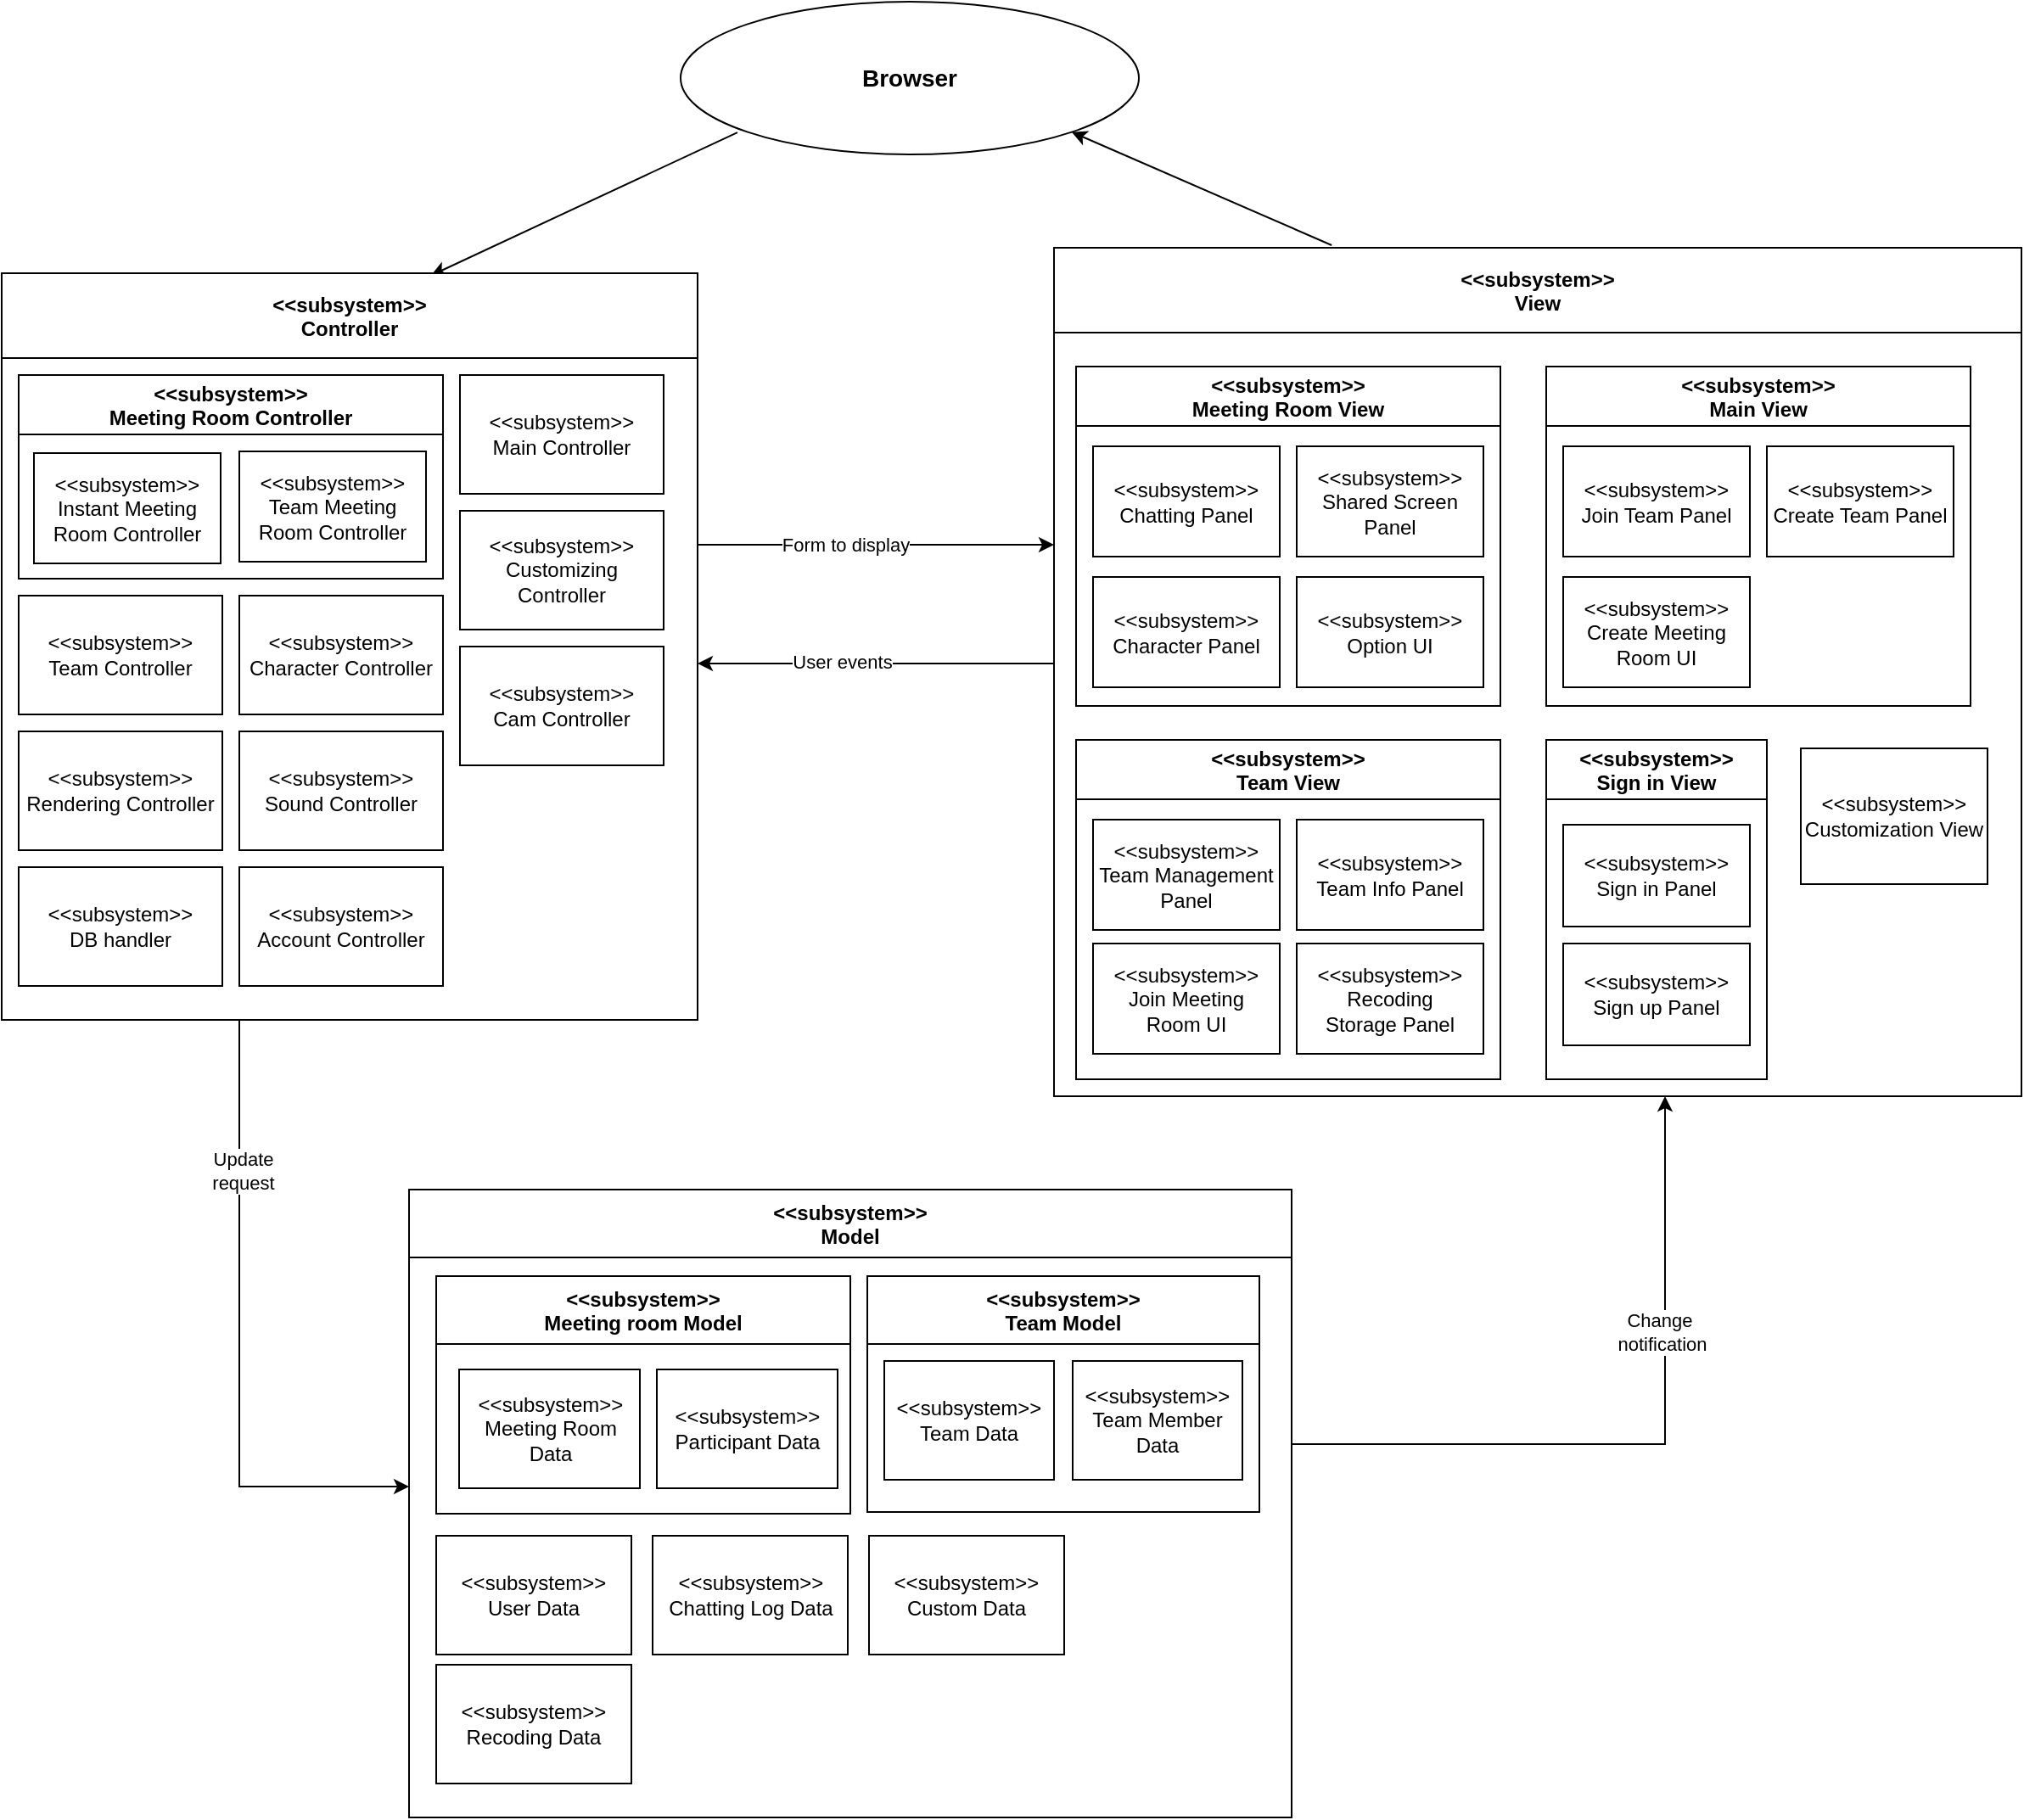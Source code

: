 <mxfile version="14.7.6" type="github">
  <diagram id="6Cmy_OJPE_gC6r0TOcEK" name="Page-1">
    <mxGraphModel dx="2249" dy="762" grid="1" gridSize="10" guides="1" tooltips="1" connect="1" arrows="1" fold="1" page="1" pageScale="1" pageWidth="827" pageHeight="1169" math="0" shadow="0">
      <root>
        <mxCell id="0" />
        <mxCell id="1" parent="0" />
        <mxCell id="LpMyZovRpZkSS5u4zfX3-6" style="orthogonalLoop=1;jettySize=auto;html=1;entryX=1;entryY=1;entryDx=0;entryDy=0;exitX=0.287;exitY=-0.003;exitDx=0;exitDy=0;exitPerimeter=0;" parent="1" source="LpMyZovRpZkSS5u4zfX3-38" target="LpMyZovRpZkSS5u4zfX3-4" edge="1">
          <mxGeometry relative="1" as="geometry">
            <mxPoint x="595" y="220" as="sourcePoint" />
          </mxGeometry>
        </mxCell>
        <mxCell id="LpMyZovRpZkSS5u4zfX3-7" style="edgeStyle=none;orthogonalLoop=1;jettySize=auto;html=1;exitX=0.124;exitY=0.856;exitDx=0;exitDy=0;exitPerimeter=0;entryX=0.617;entryY=0.003;entryDx=0;entryDy=0;entryPerimeter=0;" parent="1" source="LpMyZovRpZkSS5u4zfX3-4" target="LpMyZovRpZkSS5u4zfX3-31" edge="1">
          <mxGeometry relative="1" as="geometry">
            <mxPoint x="183.98" y="221.1" as="targetPoint" />
          </mxGeometry>
        </mxCell>
        <mxCell id="LpMyZovRpZkSS5u4zfX3-4" value="&lt;font style=&quot;font-size: 14px&quot;&gt;&lt;b&gt;Browser&lt;/b&gt;&lt;/font&gt;" style="ellipse;whiteSpace=wrap;html=1;" parent="1" vertex="1">
          <mxGeometry x="210" y="50" width="270" height="90" as="geometry" />
        </mxCell>
        <mxCell id="vep_De73C5PHQTmgVMdR-10" style="edgeStyle=orthogonalEdgeStyle;rounded=0;orthogonalLoop=1;jettySize=auto;html=1;" parent="1" source="LpMyZovRpZkSS5u4zfX3-31" target="LpMyZovRpZkSS5u4zfX3-39" edge="1">
          <mxGeometry relative="1" as="geometry">
            <Array as="points">
              <mxPoint x="-50" y="925" />
            </Array>
          </mxGeometry>
        </mxCell>
        <mxCell id="vep_De73C5PHQTmgVMdR-11" value="Update&lt;br&gt;request" style="edgeLabel;html=1;align=center;verticalAlign=middle;resizable=0;points=[];" parent="vep_De73C5PHQTmgVMdR-10" vertex="1" connectable="0">
          <mxGeometry x="-0.528" y="2" relative="1" as="geometry">
            <mxPoint as="offset" />
          </mxGeometry>
        </mxCell>
        <mxCell id="vep_De73C5PHQTmgVMdR-12" style="edgeStyle=orthogonalEdgeStyle;rounded=0;orthogonalLoop=1;jettySize=auto;html=1;" parent="1" source="LpMyZovRpZkSS5u4zfX3-31" target="LpMyZovRpZkSS5u4zfX3-38" edge="1">
          <mxGeometry relative="1" as="geometry">
            <Array as="points">
              <mxPoint x="410" y="370" />
              <mxPoint x="410" y="370" />
            </Array>
          </mxGeometry>
        </mxCell>
        <mxCell id="vep_De73C5PHQTmgVMdR-13" value="Form to display" style="edgeLabel;html=1;align=center;verticalAlign=middle;resizable=0;points=[];" parent="vep_De73C5PHQTmgVMdR-12" vertex="1" connectable="0">
          <mxGeometry x="-0.347" relative="1" as="geometry">
            <mxPoint x="18" as="offset" />
          </mxGeometry>
        </mxCell>
        <mxCell id="LpMyZovRpZkSS5u4zfX3-31" value="&lt;&lt;subsystem&gt;&gt;&#xa;Controller" style="swimlane;startSize=50;" parent="1" vertex="1">
          <mxGeometry x="-190" y="210" width="410" height="440" as="geometry" />
        </mxCell>
        <mxCell id="LpMyZovRpZkSS5u4zfX3-66" value="&amp;lt;&amp;lt;subsystem&amp;gt;&amp;gt;&lt;br&gt;Rendering Controller" style="whiteSpace=wrap;html=1;" parent="LpMyZovRpZkSS5u4zfX3-31" vertex="1">
          <mxGeometry x="10" y="270" width="120" height="70" as="geometry" />
        </mxCell>
        <mxCell id="LpMyZovRpZkSS5u4zfX3-67" value="&amp;lt;&amp;lt;subsystem&amp;gt;&amp;gt;&lt;br&gt;Cam Controller" style="whiteSpace=wrap;html=1;" parent="LpMyZovRpZkSS5u4zfX3-31" vertex="1">
          <mxGeometry x="270" y="220" width="120" height="70" as="geometry" />
        </mxCell>
        <mxCell id="LpMyZovRpZkSS5u4zfX3-68" value="&amp;lt;&amp;lt;subsystem&amp;gt;&amp;gt;&lt;br&gt;Sound Controller" style="whiteSpace=wrap;html=1;" parent="LpMyZovRpZkSS5u4zfX3-31" vertex="1">
          <mxGeometry x="140" y="270" width="120" height="70" as="geometry" />
        </mxCell>
        <mxCell id="Wo7y8Mavbgrlb9PrF5e9-1" value="&amp;lt;&amp;lt;subsystem&amp;gt;&amp;gt;&lt;br&gt;Customizing Controller" style="whiteSpace=wrap;html=1;" parent="LpMyZovRpZkSS5u4zfX3-31" vertex="1">
          <mxGeometry x="270" y="140" width="120" height="70" as="geometry" />
        </mxCell>
        <mxCell id="Wo7y8Mavbgrlb9PrF5e9-2" value="&amp;lt;&amp;lt;subsystem&amp;gt;&amp;gt;&lt;br&gt;Main Controller" style="whiteSpace=wrap;html=1;" parent="LpMyZovRpZkSS5u4zfX3-31" vertex="1">
          <mxGeometry x="270" y="60" width="120" height="70" as="geometry" />
        </mxCell>
        <mxCell id="Wo7y8Mavbgrlb9PrF5e9-4" value="&amp;lt;&amp;lt;subsystem&amp;gt;&amp;gt;&lt;br&gt;Character Controller" style="whiteSpace=wrap;html=1;" parent="LpMyZovRpZkSS5u4zfX3-31" vertex="1">
          <mxGeometry x="140" y="190" width="120" height="70" as="geometry" />
        </mxCell>
        <mxCell id="wee3c2WqPa5s1IGmSt6Y-1" value="&lt;&lt;subsystem&gt;&gt;&#xa;Meeting Room Controller" style="swimlane;startSize=35;" parent="LpMyZovRpZkSS5u4zfX3-31" vertex="1">
          <mxGeometry x="10" y="60" width="250" height="120" as="geometry" />
        </mxCell>
        <mxCell id="wee3c2WqPa5s1IGmSt6Y-2" value="&amp;lt;&amp;lt;subsystem&amp;gt;&amp;gt;&lt;br&gt;Instant Meeting Room Controller" style="whiteSpace=wrap;html=1;" parent="wee3c2WqPa5s1IGmSt6Y-1" vertex="1">
          <mxGeometry x="9" y="46" width="110" height="65" as="geometry" />
        </mxCell>
        <mxCell id="wee3c2WqPa5s1IGmSt6Y-3" style="edgeStyle=none;orthogonalLoop=1;jettySize=auto;html=1;exitX=1;exitY=0.5;exitDx=0;exitDy=0;" parent="wee3c2WqPa5s1IGmSt6Y-1" source="wee3c2WqPa5s1IGmSt6Y-2" target="wee3c2WqPa5s1IGmSt6Y-2" edge="1">
          <mxGeometry relative="1" as="geometry" />
        </mxCell>
        <mxCell id="wee3c2WqPa5s1IGmSt6Y-6" value="&amp;lt;&amp;lt;subsystem&amp;gt;&amp;gt;&lt;br&gt;Team Meeting Room Controller" style="whiteSpace=wrap;html=1;" parent="wee3c2WqPa5s1IGmSt6Y-1" vertex="1">
          <mxGeometry x="130" y="45" width="110" height="65" as="geometry" />
        </mxCell>
        <mxCell id="wee3c2WqPa5s1IGmSt6Y-7" value="&amp;lt;&amp;lt;subsystem&amp;gt;&amp;gt;&lt;br&gt;DB handler" style="whiteSpace=wrap;html=1;" parent="LpMyZovRpZkSS5u4zfX3-31" vertex="1">
          <mxGeometry x="10" y="350" width="120" height="70" as="geometry" />
        </mxCell>
        <mxCell id="wee3c2WqPa5s1IGmSt6Y-8" value="&amp;lt;&amp;lt;subsystem&amp;gt;&amp;gt;&lt;br&gt;Team Controller" style="whiteSpace=wrap;html=1;" parent="LpMyZovRpZkSS5u4zfX3-31" vertex="1">
          <mxGeometry x="10" y="190" width="120" height="70" as="geometry" />
        </mxCell>
        <mxCell id="wee3c2WqPa5s1IGmSt6Y-84" value="&amp;lt;&amp;lt;subsystem&amp;gt;&amp;gt;&lt;br&gt;Account Controller" style="whiteSpace=wrap;html=1;" parent="LpMyZovRpZkSS5u4zfX3-31" vertex="1">
          <mxGeometry x="140" y="350" width="120" height="70" as="geometry" />
        </mxCell>
        <mxCell id="vep_De73C5PHQTmgVMdR-14" style="edgeStyle=orthogonalEdgeStyle;rounded=0;orthogonalLoop=1;jettySize=auto;html=1;" parent="1" source="LpMyZovRpZkSS5u4zfX3-38" target="LpMyZovRpZkSS5u4zfX3-31" edge="1">
          <mxGeometry relative="1" as="geometry">
            <Array as="points">
              <mxPoint x="400" y="440" />
              <mxPoint x="400" y="440" />
            </Array>
          </mxGeometry>
        </mxCell>
        <mxCell id="vep_De73C5PHQTmgVMdR-15" value="User events" style="edgeLabel;html=1;align=center;verticalAlign=middle;resizable=0;points=[];" parent="vep_De73C5PHQTmgVMdR-14" vertex="1" connectable="0">
          <mxGeometry x="0.253" y="-1" relative="1" as="geometry">
            <mxPoint x="6" as="offset" />
          </mxGeometry>
        </mxCell>
        <mxCell id="LpMyZovRpZkSS5u4zfX3-38" value="&lt;&lt;subsystem&gt;&gt;&#xa;View" style="swimlane;startSize=50;" parent="1" vertex="1">
          <mxGeometry x="430" y="195" width="570" height="500" as="geometry" />
        </mxCell>
        <mxCell id="LpMyZovRpZkSS5u4zfX3-93" value="&lt;&lt;subsystem&gt;&gt;&#xa;Meeting Room View" style="swimlane;startSize=35;" parent="LpMyZovRpZkSS5u4zfX3-38" vertex="1">
          <mxGeometry x="13" y="70" width="250" height="200" as="geometry" />
        </mxCell>
        <mxCell id="LpMyZovRpZkSS5u4zfX3-94" value="&amp;lt;&amp;lt;subsystem&amp;gt;&amp;gt;&lt;br&gt;Chatting Panel" style="whiteSpace=wrap;html=1;" parent="LpMyZovRpZkSS5u4zfX3-93" vertex="1">
          <mxGeometry x="10" y="47" width="110" height="65" as="geometry" />
        </mxCell>
        <mxCell id="LpMyZovRpZkSS5u4zfX3-96" style="edgeStyle=none;orthogonalLoop=1;jettySize=auto;html=1;exitX=1;exitY=0.5;exitDx=0;exitDy=0;" parent="LpMyZovRpZkSS5u4zfX3-93" source="LpMyZovRpZkSS5u4zfX3-94" target="LpMyZovRpZkSS5u4zfX3-94" edge="1">
          <mxGeometry relative="1" as="geometry" />
        </mxCell>
        <mxCell id="Wo7y8Mavbgrlb9PrF5e9-7" value="&amp;lt;&amp;lt;subsystem&amp;gt;&amp;gt;&lt;br&gt;Shared Screen Panel" style="whiteSpace=wrap;html=1;" parent="LpMyZovRpZkSS5u4zfX3-93" vertex="1">
          <mxGeometry x="130" y="47" width="110" height="65" as="geometry" />
        </mxCell>
        <mxCell id="Wo7y8Mavbgrlb9PrF5e9-8" value="&amp;lt;&amp;lt;subsystem&amp;gt;&amp;gt;&lt;br&gt;Character Panel" style="whiteSpace=wrap;html=1;" parent="LpMyZovRpZkSS5u4zfX3-93" vertex="1">
          <mxGeometry x="10" y="124" width="110" height="65" as="geometry" />
        </mxCell>
        <mxCell id="Wo7y8Mavbgrlb9PrF5e9-9" value="&amp;lt;&amp;lt;subsystem&amp;gt;&amp;gt;&lt;br&gt;Option UI" style="whiteSpace=wrap;html=1;" parent="LpMyZovRpZkSS5u4zfX3-93" vertex="1">
          <mxGeometry x="130" y="124" width="110" height="65" as="geometry" />
        </mxCell>
        <mxCell id="9Y2opS0K8rb7u_Eqx5ES-23" value="&amp;lt;&amp;lt;subsystem&amp;gt;&amp;gt;&lt;br&gt;Customization View" style="whiteSpace=wrap;html=1;" parent="LpMyZovRpZkSS5u4zfX3-38" vertex="1">
          <mxGeometry x="440" y="295" width="110" height="80" as="geometry" />
        </mxCell>
        <mxCell id="wee3c2WqPa5s1IGmSt6Y-22" value="&lt;&lt;subsystem&gt;&gt;&#xa;Team View" style="swimlane;startSize=35;" parent="LpMyZovRpZkSS5u4zfX3-38" vertex="1">
          <mxGeometry x="13" y="290" width="250" height="200" as="geometry" />
        </mxCell>
        <mxCell id="wee3c2WqPa5s1IGmSt6Y-23" value="&amp;lt;&amp;lt;subsystem&amp;gt;&amp;gt;&lt;br&gt;Team Management Panel" style="whiteSpace=wrap;html=1;" parent="wee3c2WqPa5s1IGmSt6Y-22" vertex="1">
          <mxGeometry x="10" y="47" width="110" height="65" as="geometry" />
        </mxCell>
        <mxCell id="wee3c2WqPa5s1IGmSt6Y-24" style="edgeStyle=none;orthogonalLoop=1;jettySize=auto;html=1;exitX=1;exitY=0.5;exitDx=0;exitDy=0;" parent="wee3c2WqPa5s1IGmSt6Y-22" source="wee3c2WqPa5s1IGmSt6Y-23" target="wee3c2WqPa5s1IGmSt6Y-23" edge="1">
          <mxGeometry relative="1" as="geometry" />
        </mxCell>
        <mxCell id="wee3c2WqPa5s1IGmSt6Y-25" value="&amp;lt;&amp;lt;subsystem&amp;gt;&amp;gt;&lt;br&gt;Team Info Panel" style="whiteSpace=wrap;html=1;" parent="wee3c2WqPa5s1IGmSt6Y-22" vertex="1">
          <mxGeometry x="130" y="47" width="110" height="65" as="geometry" />
        </mxCell>
        <mxCell id="wee3c2WqPa5s1IGmSt6Y-83" value="&amp;lt;&amp;lt;subsystem&amp;gt;&amp;gt;&lt;br&gt;Join Meeting &lt;br&gt;Room UI" style="whiteSpace=wrap;html=1;" parent="wee3c2WqPa5s1IGmSt6Y-22" vertex="1">
          <mxGeometry x="10" y="120" width="110" height="65" as="geometry" />
        </mxCell>
        <mxCell id="wee3c2WqPa5s1IGmSt6Y-85" value="&amp;lt;&amp;lt;subsystem&amp;gt;&amp;gt;&lt;br&gt;Recoding &lt;br&gt;Storage Panel" style="whiteSpace=wrap;html=1;" parent="wee3c2WqPa5s1IGmSt6Y-22" vertex="1">
          <mxGeometry x="130" y="120" width="110" height="65" as="geometry" />
        </mxCell>
        <mxCell id="wee3c2WqPa5s1IGmSt6Y-28" value="&lt;&lt;subsystem&gt;&gt;&#xa;Main View" style="swimlane;startSize=35;" parent="LpMyZovRpZkSS5u4zfX3-38" vertex="1">
          <mxGeometry x="290" y="70" width="250" height="200" as="geometry" />
        </mxCell>
        <mxCell id="wee3c2WqPa5s1IGmSt6Y-29" value="&amp;lt;&amp;lt;subsystem&amp;gt;&amp;gt;&lt;br&gt;Join Team Panel" style="whiteSpace=wrap;html=1;" parent="wee3c2WqPa5s1IGmSt6Y-28" vertex="1">
          <mxGeometry x="10" y="47" width="110" height="65" as="geometry" />
        </mxCell>
        <mxCell id="wee3c2WqPa5s1IGmSt6Y-30" style="edgeStyle=none;orthogonalLoop=1;jettySize=auto;html=1;exitX=1;exitY=0.5;exitDx=0;exitDy=0;" parent="wee3c2WqPa5s1IGmSt6Y-28" source="wee3c2WqPa5s1IGmSt6Y-29" target="wee3c2WqPa5s1IGmSt6Y-29" edge="1">
          <mxGeometry relative="1" as="geometry" />
        </mxCell>
        <mxCell id="wee3c2WqPa5s1IGmSt6Y-31" value="&amp;lt;&amp;lt;subsystem&amp;gt;&amp;gt;&lt;br&gt;Create Team Panel" style="whiteSpace=wrap;html=1;" parent="wee3c2WqPa5s1IGmSt6Y-28" vertex="1">
          <mxGeometry x="130" y="47" width="110" height="65" as="geometry" />
        </mxCell>
        <mxCell id="wee3c2WqPa5s1IGmSt6Y-32" value="&amp;lt;&amp;lt;subsystem&amp;gt;&amp;gt;&lt;br&gt;Create Meeting Room UI" style="whiteSpace=wrap;html=1;" parent="wee3c2WqPa5s1IGmSt6Y-28" vertex="1">
          <mxGeometry x="10" y="124" width="110" height="65" as="geometry" />
        </mxCell>
        <mxCell id="wee3c2WqPa5s1IGmSt6Y-35" value="&lt;&lt;subsystem&gt;&gt;&#xa;Sign in View" style="swimlane;startSize=35;" parent="LpMyZovRpZkSS5u4zfX3-38" vertex="1">
          <mxGeometry x="290" y="290" width="130" height="200" as="geometry" />
        </mxCell>
        <mxCell id="wee3c2WqPa5s1IGmSt6Y-37" style="edgeStyle=none;orthogonalLoop=1;jettySize=auto;html=1;exitX=1;exitY=0.5;exitDx=0;exitDy=0;" parent="wee3c2WqPa5s1IGmSt6Y-35" edge="1">
          <mxGeometry relative="1" as="geometry">
            <mxPoint x="120" y="79.5" as="sourcePoint" />
            <mxPoint x="120" y="79.5" as="targetPoint" />
          </mxGeometry>
        </mxCell>
        <mxCell id="wee3c2WqPa5s1IGmSt6Y-34" value="&amp;lt;&amp;lt;subsystem&amp;gt;&amp;gt;&lt;br&gt;Sign in Panel" style="whiteSpace=wrap;html=1;" parent="wee3c2WqPa5s1IGmSt6Y-35" vertex="1">
          <mxGeometry x="10" y="50" width="110" height="60" as="geometry" />
        </mxCell>
        <mxCell id="wee3c2WqPa5s1IGmSt6Y-82" value="&amp;lt;&amp;lt;subsystem&amp;gt;&amp;gt;&lt;br&gt;Sign up Panel" style="whiteSpace=wrap;html=1;" parent="wee3c2WqPa5s1IGmSt6Y-35" vertex="1">
          <mxGeometry x="10" y="120" width="110" height="60" as="geometry" />
        </mxCell>
        <mxCell id="vep_De73C5PHQTmgVMdR-7" style="edgeStyle=orthogonalEdgeStyle;rounded=0;orthogonalLoop=1;jettySize=auto;html=1;" parent="1" source="LpMyZovRpZkSS5u4zfX3-39" target="LpMyZovRpZkSS5u4zfX3-38" edge="1">
          <mxGeometry relative="1" as="geometry">
            <Array as="points">
              <mxPoint x="790" y="900" />
            </Array>
          </mxGeometry>
        </mxCell>
        <mxCell id="vep_De73C5PHQTmgVMdR-8" value="Change&amp;nbsp;&lt;br&gt;notification" style="edgeLabel;html=1;align=center;verticalAlign=middle;resizable=0;points=[];" parent="vep_De73C5PHQTmgVMdR-7" vertex="1" connectable="0">
          <mxGeometry x="0.684" y="4" relative="1" as="geometry">
            <mxPoint x="2" y="72" as="offset" />
          </mxGeometry>
        </mxCell>
        <mxCell id="LpMyZovRpZkSS5u4zfX3-39" value="&lt;&lt;subsystem&gt;&gt;&#xa;Model" style="swimlane;startSize=40;" parent="1" vertex="1">
          <mxGeometry x="50" y="750" width="520" height="370" as="geometry" />
        </mxCell>
        <mxCell id="Wo7y8Mavbgrlb9PrF5e9-27" value="&amp;lt;&amp;lt;subsystem&amp;gt;&amp;gt;&lt;br&gt;User Data" style="whiteSpace=wrap;html=1;" parent="LpMyZovRpZkSS5u4zfX3-39" vertex="1">
          <mxGeometry x="16" y="204" width="115" height="70" as="geometry" />
        </mxCell>
        <mxCell id="9Y2opS0K8rb7u_Eqx5ES-12" value="&lt;&lt;subsystem&gt;&gt;&#xa;Meeting room Model" style="swimlane;startSize=40;" parent="LpMyZovRpZkSS5u4zfX3-39" vertex="1">
          <mxGeometry x="16" y="51" width="244" height="140" as="geometry" />
        </mxCell>
        <mxCell id="9Y2opS0K8rb7u_Eqx5ES-15" style="edgeStyle=none;orthogonalLoop=1;jettySize=auto;html=1;exitX=1;exitY=0.5;exitDx=0;exitDy=0;" parent="9Y2opS0K8rb7u_Eqx5ES-12" edge="1">
          <mxGeometry relative="1" as="geometry">
            <mxPoint x="120" y="95" as="sourcePoint" />
            <mxPoint x="120" y="95" as="targetPoint" />
          </mxGeometry>
        </mxCell>
        <mxCell id="Wo7y8Mavbgrlb9PrF5e9-20" value="&amp;lt;&amp;lt;subsystem&amp;gt;&amp;gt;&lt;br&gt;Meeting Room Data" style="whiteSpace=wrap;html=1;" parent="9Y2opS0K8rb7u_Eqx5ES-12" vertex="1">
          <mxGeometry x="13.5" y="55" width="106.5" height="70" as="geometry" />
        </mxCell>
        <mxCell id="vep_De73C5PHQTmgVMdR-1" value="&amp;lt;&amp;lt;subsystem&amp;gt;&amp;gt;&lt;br&gt;Participant Data" style="whiteSpace=wrap;html=1;" parent="9Y2opS0K8rb7u_Eqx5ES-12" vertex="1">
          <mxGeometry x="130" y="55" width="106.5" height="70" as="geometry" />
        </mxCell>
        <mxCell id="vep_De73C5PHQTmgVMdR-5" value="&amp;lt;&amp;lt;subsystem&amp;gt;&amp;gt;&lt;br&gt;Chatting Log Data" style="whiteSpace=wrap;html=1;" parent="LpMyZovRpZkSS5u4zfX3-39" vertex="1">
          <mxGeometry x="143.5" y="204" width="115" height="70" as="geometry" />
        </mxCell>
        <mxCell id="vep_De73C5PHQTmgVMdR-6" value="&amp;lt;&amp;lt;subsystem&amp;gt;&amp;gt;&lt;br&gt;Custom Data" style="whiteSpace=wrap;html=1;" parent="LpMyZovRpZkSS5u4zfX3-39" vertex="1">
          <mxGeometry x="271" y="204" width="115" height="70" as="geometry" />
        </mxCell>
        <mxCell id="wee3c2WqPa5s1IGmSt6Y-86" value="&amp;lt;&amp;lt;subsystem&amp;gt;&amp;gt;&lt;br&gt;Recoding Data" style="whiteSpace=wrap;html=1;" parent="LpMyZovRpZkSS5u4zfX3-39" vertex="1">
          <mxGeometry x="16" y="280" width="115" height="70" as="geometry" />
        </mxCell>
        <mxCell id="wee3c2WqPa5s1IGmSt6Y-89" value="&lt;&lt;subsystem&gt;&gt;&#xa;Team Model" style="swimlane;startSize=40;" parent="LpMyZovRpZkSS5u4zfX3-39" vertex="1">
          <mxGeometry x="270" y="51" width="231" height="139" as="geometry" />
        </mxCell>
        <mxCell id="wee3c2WqPa5s1IGmSt6Y-90" style="edgeStyle=none;orthogonalLoop=1;jettySize=auto;html=1;exitX=1;exitY=0.5;exitDx=0;exitDy=0;" parent="wee3c2WqPa5s1IGmSt6Y-89" edge="1">
          <mxGeometry relative="1" as="geometry">
            <mxPoint x="120" y="95" as="sourcePoint" />
            <mxPoint x="120" y="95" as="targetPoint" />
          </mxGeometry>
        </mxCell>
        <mxCell id="wee3c2WqPa5s1IGmSt6Y-88" value="&amp;lt;&amp;lt;subsystem&amp;gt;&amp;gt;&lt;br&gt;Team Member Data" style="whiteSpace=wrap;html=1;" parent="wee3c2WqPa5s1IGmSt6Y-89" vertex="1">
          <mxGeometry x="121" y="50" width="100" height="70" as="geometry" />
        </mxCell>
        <mxCell id="wee3c2WqPa5s1IGmSt6Y-87" value="&amp;lt;&amp;lt;subsystem&amp;gt;&amp;gt;&lt;br&gt;Team Data" style="whiteSpace=wrap;html=1;" parent="wee3c2WqPa5s1IGmSt6Y-89" vertex="1">
          <mxGeometry x="10" y="50" width="100" height="70" as="geometry" />
        </mxCell>
      </root>
    </mxGraphModel>
  </diagram>
</mxfile>

